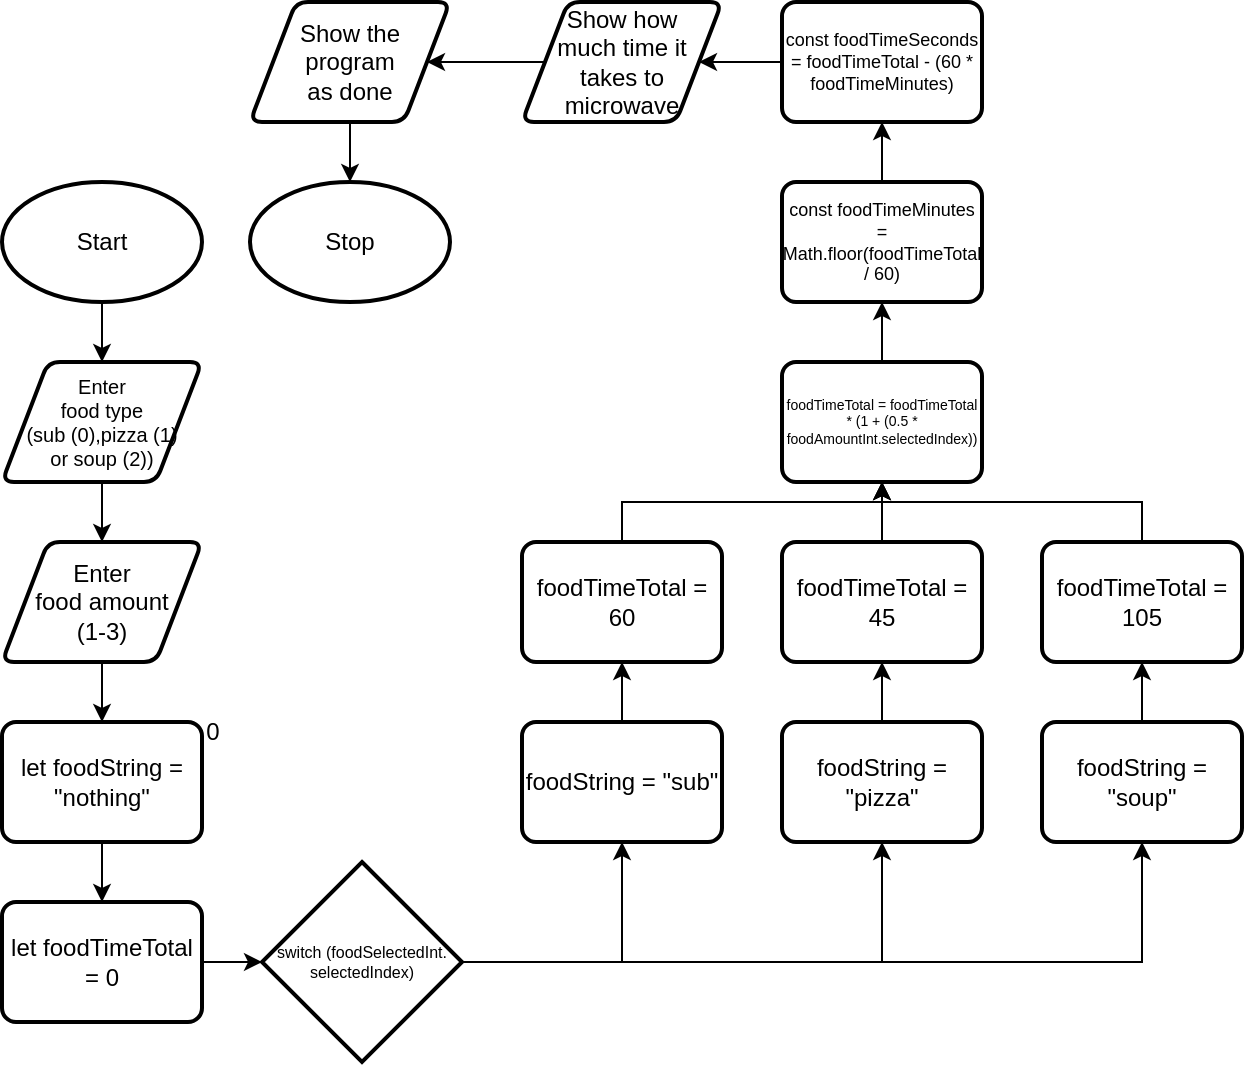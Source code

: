 <mxfile>
    <diagram id="5gMrNbhCcvMap2-kCo8e" name="Page-1">
        <mxGraphModel dx="220" dy="177" grid="1" gridSize="10" guides="1" tooltips="1" connect="1" arrows="1" fold="1" page="1" pageScale="1" pageWidth="827" pageHeight="1169" math="0" shadow="0">
            <root>
                <mxCell id="0"/>
                <mxCell id="1" parent="0"/>
                <mxCell id="6" style="edgeStyle=none;html=1;entryX=0.5;entryY=0;entryDx=0;entryDy=0;" parent="1" source="2" target="4" edge="1">
                    <mxGeometry relative="1" as="geometry"/>
                </mxCell>
                <mxCell id="2" value="Start" style="strokeWidth=2;html=1;shape=mxgraph.flowchart.start_1;whiteSpace=wrap;" parent="1" vertex="1">
                    <mxGeometry x="220" y="190" width="100" height="60" as="geometry"/>
                </mxCell>
                <mxCell id="3" value="Stop" style="strokeWidth=2;html=1;shape=mxgraph.flowchart.start_1;whiteSpace=wrap;" parent="1" vertex="1">
                    <mxGeometry x="344" y="190" width="100" height="60" as="geometry"/>
                </mxCell>
                <mxCell id="26" style="edgeStyle=none;html=1;entryX=0.5;entryY=0;entryDx=0;entryDy=0;" edge="1" parent="1" source="4" target="25">
                    <mxGeometry relative="1" as="geometry"/>
                </mxCell>
                <mxCell id="4" value="Enter&lt;br style=&quot;font-size: 10px;&quot;&gt;food type&lt;br style=&quot;font-size: 10px;&quot;&gt;(sub (0),pizza (1)&lt;br&gt;or soup (2))" style="shape=parallelogram;html=1;strokeWidth=2;perimeter=parallelogramPerimeter;whiteSpace=wrap;rounded=1;arcSize=12;size=0.23;fontSize=10;" parent="1" vertex="1">
                    <mxGeometry x="220" y="280" width="100" height="60" as="geometry"/>
                </mxCell>
                <mxCell id="29" style="edgeStyle=none;html=1;" edge="1" parent="1" source="5">
                    <mxGeometry relative="1" as="geometry">
                        <mxPoint x="270" y="550" as="targetPoint"/>
                    </mxGeometry>
                </mxCell>
                <mxCell id="5" value="let foodString = &quot;nothing&quot;" style="rounded=1;whiteSpace=wrap;html=1;absoluteArcSize=1;arcSize=14;strokeWidth=2;" parent="1" vertex="1">
                    <mxGeometry x="220" y="460" width="100" height="60" as="geometry"/>
                </mxCell>
                <mxCell id="49" style="edgeStyle=none;rounded=0;html=1;entryX=1;entryY=0.5;entryDx=0;entryDy=0;fontSize=7;" edge="1" parent="1" source="14" target="15">
                    <mxGeometry relative="1" as="geometry"/>
                </mxCell>
                <mxCell id="14" value="Show how&lt;br&gt;much time it &lt;br&gt;takes to microwave" style="shape=parallelogram;html=1;strokeWidth=2;perimeter=parallelogramPerimeter;whiteSpace=wrap;rounded=1;arcSize=12;size=0.23;" parent="1" vertex="1">
                    <mxGeometry x="480" y="100" width="100" height="60" as="geometry"/>
                </mxCell>
                <mxCell id="56" style="edgeStyle=none;rounded=0;html=1;entryX=0.5;entryY=0;entryDx=0;entryDy=0;entryPerimeter=0;fontSize=9;" edge="1" parent="1" source="15" target="3">
                    <mxGeometry relative="1" as="geometry"/>
                </mxCell>
                <mxCell id="15" value="Show the&lt;br&gt;program&lt;br&gt;as done" style="shape=parallelogram;html=1;strokeWidth=2;perimeter=parallelogramPerimeter;whiteSpace=wrap;rounded=1;arcSize=12;size=0.23;" parent="1" vertex="1">
                    <mxGeometry x="344" y="100" width="100" height="60" as="geometry"/>
                </mxCell>
                <mxCell id="40" style="edgeStyle=none;html=1;entryX=0.5;entryY=1;entryDx=0;entryDy=0;fontSize=10;rounded=0;" edge="1" parent="1" source="17" target="31">
                    <mxGeometry relative="1" as="geometry">
                        <Array as="points">
                            <mxPoint x="530" y="580"/>
                        </Array>
                    </mxGeometry>
                </mxCell>
                <mxCell id="41" style="edgeStyle=none;rounded=0;html=1;entryX=0.5;entryY=1;entryDx=0;entryDy=0;fontSize=10;" edge="1" parent="1" source="17" target="35">
                    <mxGeometry relative="1" as="geometry">
                        <Array as="points">
                            <mxPoint x="660" y="580"/>
                        </Array>
                    </mxGeometry>
                </mxCell>
                <mxCell id="42" style="edgeStyle=none;rounded=0;html=1;entryX=0.5;entryY=1;entryDx=0;entryDy=0;fontSize=10;" edge="1" parent="1" source="17" target="38">
                    <mxGeometry relative="1" as="geometry">
                        <Array as="points">
                            <mxPoint x="790" y="580"/>
                        </Array>
                    </mxGeometry>
                </mxCell>
                <mxCell id="17" value="switch (foodSelectedInt.&lt;br&gt;selectedIndex)" style="strokeWidth=2;html=1;shape=mxgraph.flowchart.decision;whiteSpace=wrap;fontSize=8;" parent="1" vertex="1">
                    <mxGeometry x="350" y="530" width="100" height="100" as="geometry"/>
                </mxCell>
                <mxCell id="19" value="0" style="text;html=1;align=center;verticalAlign=middle;resizable=0;points=[];autosize=1;strokeColor=none;fillColor=none;fontSize=12;" parent="1" vertex="1">
                    <mxGeometry x="310" y="450" width="30" height="30" as="geometry"/>
                </mxCell>
                <mxCell id="28" style="edgeStyle=none;html=1;entryX=0.5;entryY=0;entryDx=0;entryDy=0;" edge="1" parent="1" source="25" target="5">
                    <mxGeometry relative="1" as="geometry"/>
                </mxCell>
                <mxCell id="25" value="Enter&lt;br&gt;food amount&lt;br&gt;(1-3)" style="shape=parallelogram;html=1;strokeWidth=2;perimeter=parallelogramPerimeter;whiteSpace=wrap;rounded=1;arcSize=12;size=0.23;" vertex="1" parent="1">
                    <mxGeometry x="220" y="370" width="100" height="60" as="geometry"/>
                </mxCell>
                <mxCell id="30" style="edgeStyle=none;html=1;entryX=0;entryY=0.5;entryDx=0;entryDy=0;entryPerimeter=0;" edge="1" parent="1" source="27" target="17">
                    <mxGeometry relative="1" as="geometry"/>
                </mxCell>
                <mxCell id="27" value="let foodTimeTotal = 0" style="rounded=1;whiteSpace=wrap;html=1;absoluteArcSize=1;arcSize=14;strokeWidth=2;" vertex="1" parent="1">
                    <mxGeometry x="220" y="550" width="100" height="60" as="geometry"/>
                </mxCell>
                <mxCell id="33" style="edgeStyle=none;html=1;entryX=0.5;entryY=1;entryDx=0;entryDy=0;fontSize=10;" edge="1" parent="1" source="31" target="32">
                    <mxGeometry relative="1" as="geometry"/>
                </mxCell>
                <mxCell id="31" value="foodString = &quot;sub&quot;" style="rounded=1;whiteSpace=wrap;html=1;absoluteArcSize=1;arcSize=14;strokeWidth=2;" vertex="1" parent="1">
                    <mxGeometry x="480" y="460" width="100" height="60" as="geometry"/>
                </mxCell>
                <mxCell id="45" style="edgeStyle=none;rounded=0;html=1;entryX=0.5;entryY=1;entryDx=0;entryDy=0;fontSize=7;" edge="1" parent="1" source="32" target="43">
                    <mxGeometry relative="1" as="geometry">
                        <Array as="points">
                            <mxPoint x="530" y="350"/>
                            <mxPoint x="660" y="350"/>
                        </Array>
                    </mxGeometry>
                </mxCell>
                <mxCell id="32" value="foodTimeTotal = 60" style="rounded=1;whiteSpace=wrap;html=1;absoluteArcSize=1;arcSize=14;strokeWidth=2;" vertex="1" parent="1">
                    <mxGeometry x="480" y="370" width="100" height="60" as="geometry"/>
                </mxCell>
                <mxCell id="34" style="edgeStyle=none;html=1;entryX=0.5;entryY=1;entryDx=0;entryDy=0;fontSize=10;" edge="1" parent="1" source="35" target="36">
                    <mxGeometry relative="1" as="geometry"/>
                </mxCell>
                <mxCell id="35" value="foodString = &quot;pizza&quot;" style="rounded=1;whiteSpace=wrap;html=1;absoluteArcSize=1;arcSize=14;strokeWidth=2;" vertex="1" parent="1">
                    <mxGeometry x="610" y="460" width="100" height="60" as="geometry"/>
                </mxCell>
                <mxCell id="44" style="edgeStyle=none;rounded=0;html=1;entryX=0.5;entryY=1;entryDx=0;entryDy=0;fontSize=7;" edge="1" parent="1" source="36" target="43">
                    <mxGeometry relative="1" as="geometry"/>
                </mxCell>
                <mxCell id="36" value="foodTimeTotal = 45" style="rounded=1;whiteSpace=wrap;html=1;absoluteArcSize=1;arcSize=14;strokeWidth=2;" vertex="1" parent="1">
                    <mxGeometry x="610" y="370" width="100" height="60" as="geometry"/>
                </mxCell>
                <mxCell id="37" style="edgeStyle=none;html=1;entryX=0.5;entryY=1;entryDx=0;entryDy=0;fontSize=10;" edge="1" parent="1" source="38" target="39">
                    <mxGeometry relative="1" as="geometry"/>
                </mxCell>
                <mxCell id="38" value="foodString = &quot;soup&quot;" style="rounded=1;whiteSpace=wrap;html=1;absoluteArcSize=1;arcSize=14;strokeWidth=2;" vertex="1" parent="1">
                    <mxGeometry x="740" y="460" width="100" height="60" as="geometry"/>
                </mxCell>
                <mxCell id="46" style="edgeStyle=none;rounded=0;html=1;fontSize=7;" edge="1" parent="1" source="39">
                    <mxGeometry relative="1" as="geometry">
                        <mxPoint x="660" y="340" as="targetPoint"/>
                        <Array as="points">
                            <mxPoint x="790" y="350"/>
                            <mxPoint x="660" y="350"/>
                        </Array>
                    </mxGeometry>
                </mxCell>
                <mxCell id="39" value="foodTimeTotal = 105" style="rounded=1;whiteSpace=wrap;html=1;absoluteArcSize=1;arcSize=14;strokeWidth=2;" vertex="1" parent="1">
                    <mxGeometry x="740" y="370" width="100" height="60" as="geometry"/>
                </mxCell>
                <mxCell id="52" style="edgeStyle=none;rounded=0;html=1;fontSize=9;" edge="1" parent="1" source="43" target="48">
                    <mxGeometry relative="1" as="geometry"/>
                </mxCell>
                <mxCell id="43" value="foodTimeTotal = foodTimeTotal * (1 + (0.5 * foodAmountInt.selectedIndex))" style="rounded=1;whiteSpace=wrap;html=1;absoluteArcSize=1;arcSize=14;strokeWidth=2;fontSize=7;" vertex="1" parent="1">
                    <mxGeometry x="610" y="280" width="100" height="60" as="geometry"/>
                </mxCell>
                <mxCell id="53" style="edgeStyle=none;rounded=0;html=1;fontSize=9;" edge="1" parent="1" source="48" target="51">
                    <mxGeometry relative="1" as="geometry"/>
                </mxCell>
                <mxCell id="48" value="const foodTimeMinutes = Math.floor(foodTimeTotal / 60)" style="rounded=1;whiteSpace=wrap;html=1;absoluteArcSize=1;arcSize=14;strokeWidth=2;fontSize=9;" vertex="1" parent="1">
                    <mxGeometry x="610" y="190" width="100" height="60" as="geometry"/>
                </mxCell>
                <mxCell id="54" style="edgeStyle=none;rounded=0;html=1;entryX=1;entryY=0.5;entryDx=0;entryDy=0;fontSize=9;" edge="1" parent="1" source="51" target="14">
                    <mxGeometry relative="1" as="geometry"/>
                </mxCell>
                <mxCell id="51" value="const foodTimeSeconds = foodTimeTotal - (60 * foodTimeMinutes)" style="rounded=1;whiteSpace=wrap;html=1;absoluteArcSize=1;arcSize=14;strokeWidth=2;fontSize=9;" vertex="1" parent="1">
                    <mxGeometry x="610" y="100" width="100" height="60" as="geometry"/>
                </mxCell>
            </root>
        </mxGraphModel>
    </diagram>
</mxfile>